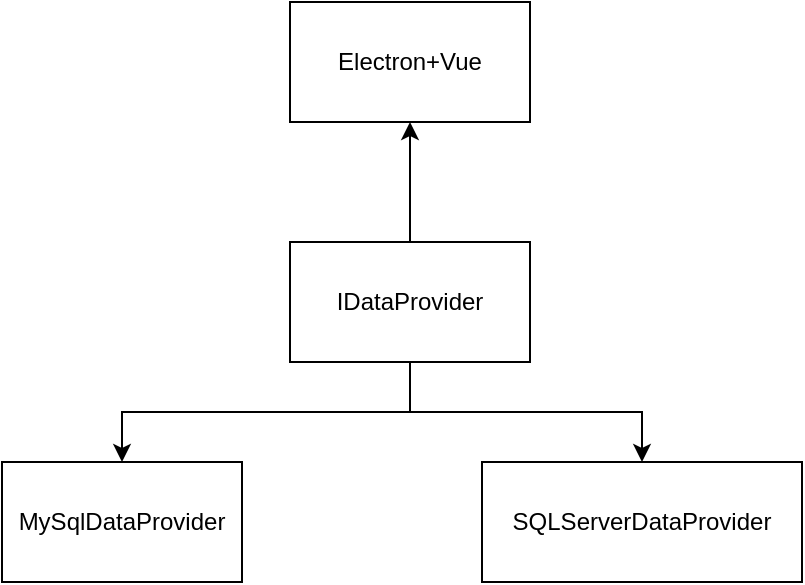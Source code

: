 <mxfile version="21.6.5" type="device">
  <diagram name="第 1 页" id="4fqsGH5NBzLKYXMzeZwG">
    <mxGraphModel dx="1036" dy="606" grid="1" gridSize="10" guides="1" tooltips="1" connect="1" arrows="1" fold="1" page="1" pageScale="1" pageWidth="827" pageHeight="1169" math="0" shadow="0">
      <root>
        <mxCell id="0" />
        <mxCell id="1" parent="0" />
        <mxCell id="jWypyaBtzuq4s-0BfHxb-1" value="IDataProvider" style="rounded=0;whiteSpace=wrap;html=1;" vertex="1" parent="1">
          <mxGeometry x="354" y="250" width="120" height="60" as="geometry" />
        </mxCell>
        <mxCell id="jWypyaBtzuq4s-0BfHxb-2" value="MySqlDataProvider" style="rounded=0;whiteSpace=wrap;html=1;" vertex="1" parent="1">
          <mxGeometry x="210" y="360" width="120" height="60" as="geometry" />
        </mxCell>
        <mxCell id="jWypyaBtzuq4s-0BfHxb-4" value="" style="endArrow=classic;html=1;rounded=0;exitX=0.5;exitY=1;exitDx=0;exitDy=0;entryX=0.5;entryY=0;entryDx=0;entryDy=0;edgeStyle=orthogonalEdgeStyle;" edge="1" parent="1" source="jWypyaBtzuq4s-0BfHxb-1" target="jWypyaBtzuq4s-0BfHxb-2">
          <mxGeometry width="50" height="50" relative="1" as="geometry">
            <mxPoint x="390" y="340" as="sourcePoint" />
            <mxPoint x="440" y="290" as="targetPoint" />
          </mxGeometry>
        </mxCell>
        <mxCell id="jWypyaBtzuq4s-0BfHxb-5" value="SQLServerDataProvider" style="rounded=0;whiteSpace=wrap;html=1;" vertex="1" parent="1">
          <mxGeometry x="450" y="360" width="160" height="60" as="geometry" />
        </mxCell>
        <mxCell id="jWypyaBtzuq4s-0BfHxb-6" value="" style="endArrow=classic;html=1;rounded=0;exitX=0.5;exitY=1;exitDx=0;exitDy=0;entryX=0.5;entryY=0;entryDx=0;entryDy=0;edgeStyle=orthogonalEdgeStyle;" edge="1" parent="1" source="jWypyaBtzuq4s-0BfHxb-1" target="jWypyaBtzuq4s-0BfHxb-5">
          <mxGeometry width="50" height="50" relative="1" as="geometry">
            <mxPoint x="424" y="320" as="sourcePoint" />
            <mxPoint x="280" y="370" as="targetPoint" />
          </mxGeometry>
        </mxCell>
        <mxCell id="jWypyaBtzuq4s-0BfHxb-7" value="Electron+Vue" style="rounded=0;whiteSpace=wrap;html=1;" vertex="1" parent="1">
          <mxGeometry x="354" y="130" width="120" height="60" as="geometry" />
        </mxCell>
        <mxCell id="jWypyaBtzuq4s-0BfHxb-8" value="" style="endArrow=classic;html=1;rounded=0;entryX=0.5;entryY=1;entryDx=0;entryDy=0;exitX=0.5;exitY=0;exitDx=0;exitDy=0;" edge="1" parent="1" source="jWypyaBtzuq4s-0BfHxb-1" target="jWypyaBtzuq4s-0BfHxb-7">
          <mxGeometry width="50" height="50" relative="1" as="geometry">
            <mxPoint x="250" y="280" as="sourcePoint" />
            <mxPoint x="300" y="230" as="targetPoint" />
          </mxGeometry>
        </mxCell>
      </root>
    </mxGraphModel>
  </diagram>
</mxfile>
